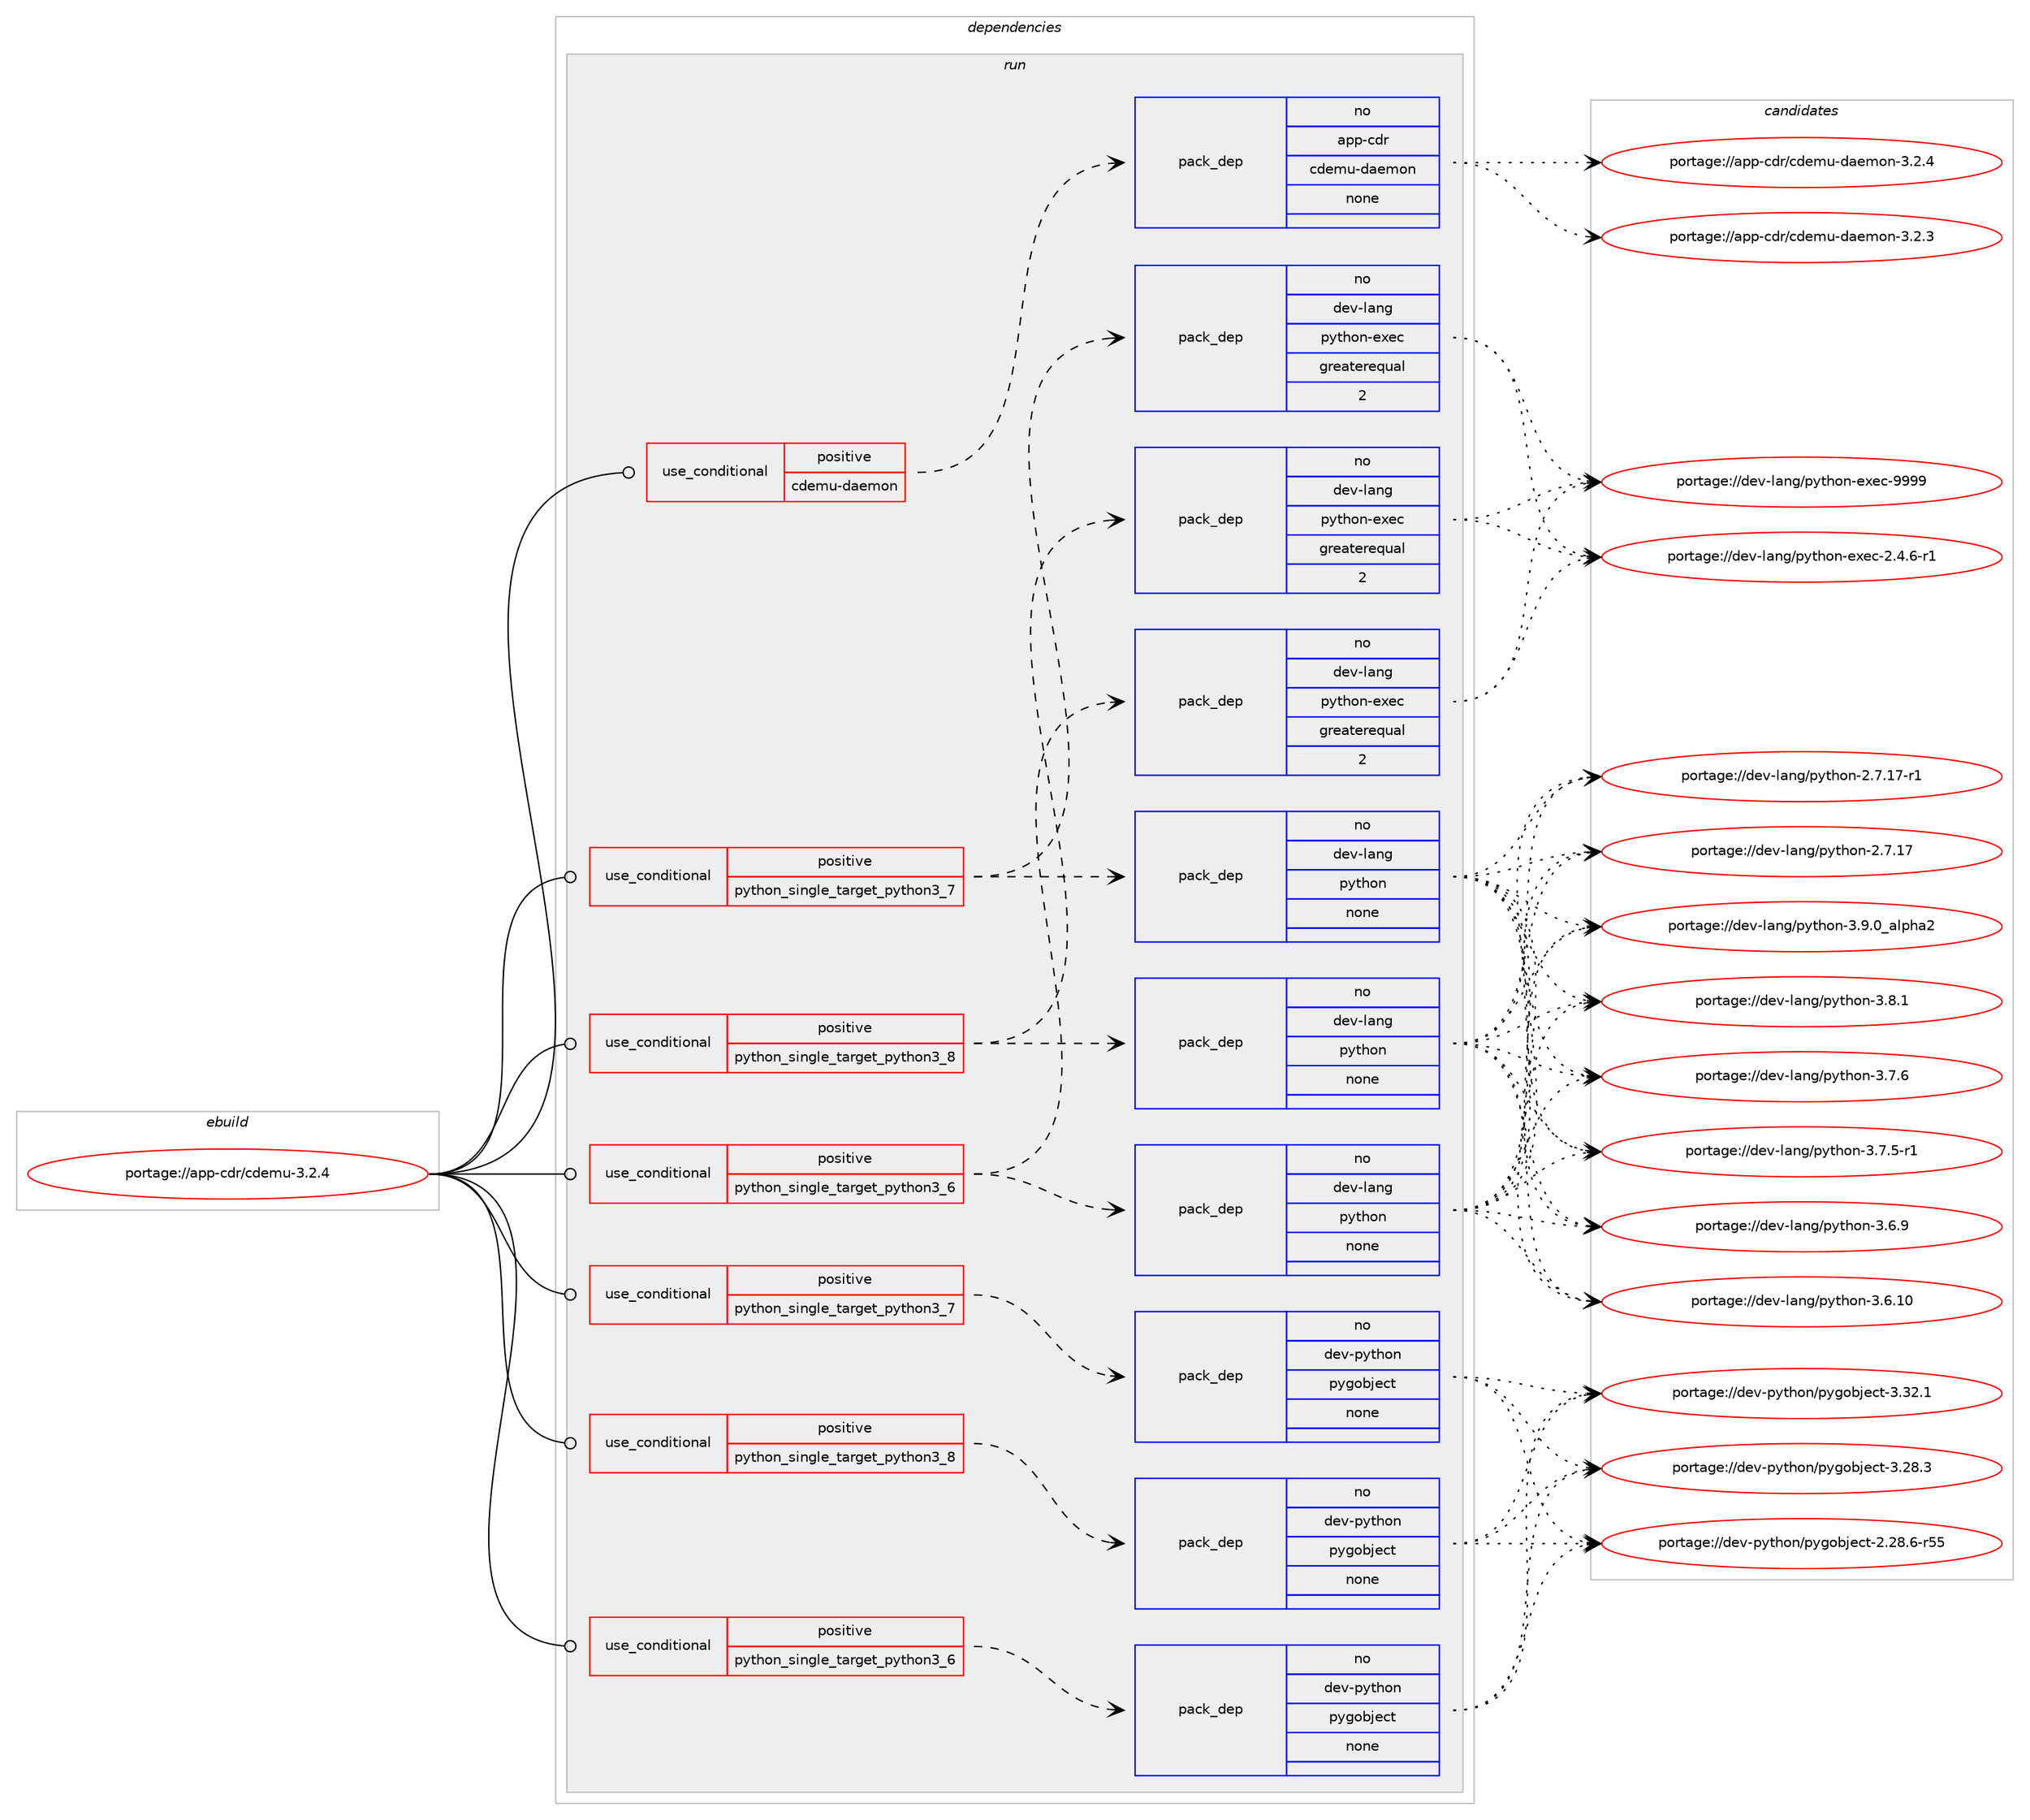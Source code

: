 digraph prolog {

# *************
# Graph options
# *************

newrank=true;
concentrate=true;
compound=true;
graph [rankdir=LR,fontname=Helvetica,fontsize=10,ranksep=1.5];#, ranksep=2.5, nodesep=0.2];
edge  [arrowhead=vee];
node  [fontname=Helvetica,fontsize=10];

# **********
# The ebuild
# **********

subgraph cluster_leftcol {
color=gray;
label=<<i>ebuild</i>>;
id [label="portage://app-cdr/cdemu-3.2.4", color=red, width=4, href="../app-cdr/cdemu-3.2.4.svg"];
}

# ****************
# The dependencies
# ****************

subgraph cluster_midcol {
color=gray;
label=<<i>dependencies</i>>;
subgraph cluster_compile {
fillcolor="#eeeeee";
style=filled;
label=<<i>compile</i>>;
}
subgraph cluster_compileandrun {
fillcolor="#eeeeee";
style=filled;
label=<<i>compile and run</i>>;
}
subgraph cluster_run {
fillcolor="#eeeeee";
style=filled;
label=<<i>run</i>>;
subgraph cond151832 {
dependency644632 [label=<<TABLE BORDER="0" CELLBORDER="1" CELLSPACING="0" CELLPADDING="4"><TR><TD ROWSPAN="3" CELLPADDING="10">use_conditional</TD></TR><TR><TD>positive</TD></TR><TR><TD>cdemu-daemon</TD></TR></TABLE>>, shape=none, color=red];
subgraph pack484218 {
dependency644633 [label=<<TABLE BORDER="0" CELLBORDER="1" CELLSPACING="0" CELLPADDING="4" WIDTH="220"><TR><TD ROWSPAN="6" CELLPADDING="30">pack_dep</TD></TR><TR><TD WIDTH="110">no</TD></TR><TR><TD>app-cdr</TD></TR><TR><TD>cdemu-daemon</TD></TR><TR><TD>none</TD></TR><TR><TD></TD></TR></TABLE>>, shape=none, color=blue];
}
dependency644632:e -> dependency644633:w [weight=20,style="dashed",arrowhead="vee"];
}
id:e -> dependency644632:w [weight=20,style="solid",arrowhead="odot"];
subgraph cond151833 {
dependency644634 [label=<<TABLE BORDER="0" CELLBORDER="1" CELLSPACING="0" CELLPADDING="4"><TR><TD ROWSPAN="3" CELLPADDING="10">use_conditional</TD></TR><TR><TD>positive</TD></TR><TR><TD>python_single_target_python3_6</TD></TR></TABLE>>, shape=none, color=red];
subgraph pack484219 {
dependency644635 [label=<<TABLE BORDER="0" CELLBORDER="1" CELLSPACING="0" CELLPADDING="4" WIDTH="220"><TR><TD ROWSPAN="6" CELLPADDING="30">pack_dep</TD></TR><TR><TD WIDTH="110">no</TD></TR><TR><TD>dev-lang</TD></TR><TR><TD>python</TD></TR><TR><TD>none</TD></TR><TR><TD></TD></TR></TABLE>>, shape=none, color=blue];
}
dependency644634:e -> dependency644635:w [weight=20,style="dashed",arrowhead="vee"];
subgraph pack484220 {
dependency644636 [label=<<TABLE BORDER="0" CELLBORDER="1" CELLSPACING="0" CELLPADDING="4" WIDTH="220"><TR><TD ROWSPAN="6" CELLPADDING="30">pack_dep</TD></TR><TR><TD WIDTH="110">no</TD></TR><TR><TD>dev-lang</TD></TR><TR><TD>python-exec</TD></TR><TR><TD>greaterequal</TD></TR><TR><TD>2</TD></TR></TABLE>>, shape=none, color=blue];
}
dependency644634:e -> dependency644636:w [weight=20,style="dashed",arrowhead="vee"];
}
id:e -> dependency644634:w [weight=20,style="solid",arrowhead="odot"];
subgraph cond151834 {
dependency644637 [label=<<TABLE BORDER="0" CELLBORDER="1" CELLSPACING="0" CELLPADDING="4"><TR><TD ROWSPAN="3" CELLPADDING="10">use_conditional</TD></TR><TR><TD>positive</TD></TR><TR><TD>python_single_target_python3_6</TD></TR></TABLE>>, shape=none, color=red];
subgraph pack484221 {
dependency644638 [label=<<TABLE BORDER="0" CELLBORDER="1" CELLSPACING="0" CELLPADDING="4" WIDTH="220"><TR><TD ROWSPAN="6" CELLPADDING="30">pack_dep</TD></TR><TR><TD WIDTH="110">no</TD></TR><TR><TD>dev-python</TD></TR><TR><TD>pygobject</TD></TR><TR><TD>none</TD></TR><TR><TD></TD></TR></TABLE>>, shape=none, color=blue];
}
dependency644637:e -> dependency644638:w [weight=20,style="dashed",arrowhead="vee"];
}
id:e -> dependency644637:w [weight=20,style="solid",arrowhead="odot"];
subgraph cond151835 {
dependency644639 [label=<<TABLE BORDER="0" CELLBORDER="1" CELLSPACING="0" CELLPADDING="4"><TR><TD ROWSPAN="3" CELLPADDING="10">use_conditional</TD></TR><TR><TD>positive</TD></TR><TR><TD>python_single_target_python3_7</TD></TR></TABLE>>, shape=none, color=red];
subgraph pack484222 {
dependency644640 [label=<<TABLE BORDER="0" CELLBORDER="1" CELLSPACING="0" CELLPADDING="4" WIDTH="220"><TR><TD ROWSPAN="6" CELLPADDING="30">pack_dep</TD></TR><TR><TD WIDTH="110">no</TD></TR><TR><TD>dev-lang</TD></TR><TR><TD>python</TD></TR><TR><TD>none</TD></TR><TR><TD></TD></TR></TABLE>>, shape=none, color=blue];
}
dependency644639:e -> dependency644640:w [weight=20,style="dashed",arrowhead="vee"];
subgraph pack484223 {
dependency644641 [label=<<TABLE BORDER="0" CELLBORDER="1" CELLSPACING="0" CELLPADDING="4" WIDTH="220"><TR><TD ROWSPAN="6" CELLPADDING="30">pack_dep</TD></TR><TR><TD WIDTH="110">no</TD></TR><TR><TD>dev-lang</TD></TR><TR><TD>python-exec</TD></TR><TR><TD>greaterequal</TD></TR><TR><TD>2</TD></TR></TABLE>>, shape=none, color=blue];
}
dependency644639:e -> dependency644641:w [weight=20,style="dashed",arrowhead="vee"];
}
id:e -> dependency644639:w [weight=20,style="solid",arrowhead="odot"];
subgraph cond151836 {
dependency644642 [label=<<TABLE BORDER="0" CELLBORDER="1" CELLSPACING="0" CELLPADDING="4"><TR><TD ROWSPAN="3" CELLPADDING="10">use_conditional</TD></TR><TR><TD>positive</TD></TR><TR><TD>python_single_target_python3_7</TD></TR></TABLE>>, shape=none, color=red];
subgraph pack484224 {
dependency644643 [label=<<TABLE BORDER="0" CELLBORDER="1" CELLSPACING="0" CELLPADDING="4" WIDTH="220"><TR><TD ROWSPAN="6" CELLPADDING="30">pack_dep</TD></TR><TR><TD WIDTH="110">no</TD></TR><TR><TD>dev-python</TD></TR><TR><TD>pygobject</TD></TR><TR><TD>none</TD></TR><TR><TD></TD></TR></TABLE>>, shape=none, color=blue];
}
dependency644642:e -> dependency644643:w [weight=20,style="dashed",arrowhead="vee"];
}
id:e -> dependency644642:w [weight=20,style="solid",arrowhead="odot"];
subgraph cond151837 {
dependency644644 [label=<<TABLE BORDER="0" CELLBORDER="1" CELLSPACING="0" CELLPADDING="4"><TR><TD ROWSPAN="3" CELLPADDING="10">use_conditional</TD></TR><TR><TD>positive</TD></TR><TR><TD>python_single_target_python3_8</TD></TR></TABLE>>, shape=none, color=red];
subgraph pack484225 {
dependency644645 [label=<<TABLE BORDER="0" CELLBORDER="1" CELLSPACING="0" CELLPADDING="4" WIDTH="220"><TR><TD ROWSPAN="6" CELLPADDING="30">pack_dep</TD></TR><TR><TD WIDTH="110">no</TD></TR><TR><TD>dev-lang</TD></TR><TR><TD>python</TD></TR><TR><TD>none</TD></TR><TR><TD></TD></TR></TABLE>>, shape=none, color=blue];
}
dependency644644:e -> dependency644645:w [weight=20,style="dashed",arrowhead="vee"];
subgraph pack484226 {
dependency644646 [label=<<TABLE BORDER="0" CELLBORDER="1" CELLSPACING="0" CELLPADDING="4" WIDTH="220"><TR><TD ROWSPAN="6" CELLPADDING="30">pack_dep</TD></TR><TR><TD WIDTH="110">no</TD></TR><TR><TD>dev-lang</TD></TR><TR><TD>python-exec</TD></TR><TR><TD>greaterequal</TD></TR><TR><TD>2</TD></TR></TABLE>>, shape=none, color=blue];
}
dependency644644:e -> dependency644646:w [weight=20,style="dashed",arrowhead="vee"];
}
id:e -> dependency644644:w [weight=20,style="solid",arrowhead="odot"];
subgraph cond151838 {
dependency644647 [label=<<TABLE BORDER="0" CELLBORDER="1" CELLSPACING="0" CELLPADDING="4"><TR><TD ROWSPAN="3" CELLPADDING="10">use_conditional</TD></TR><TR><TD>positive</TD></TR><TR><TD>python_single_target_python3_8</TD></TR></TABLE>>, shape=none, color=red];
subgraph pack484227 {
dependency644648 [label=<<TABLE BORDER="0" CELLBORDER="1" CELLSPACING="0" CELLPADDING="4" WIDTH="220"><TR><TD ROWSPAN="6" CELLPADDING="30">pack_dep</TD></TR><TR><TD WIDTH="110">no</TD></TR><TR><TD>dev-python</TD></TR><TR><TD>pygobject</TD></TR><TR><TD>none</TD></TR><TR><TD></TD></TR></TABLE>>, shape=none, color=blue];
}
dependency644647:e -> dependency644648:w [weight=20,style="dashed",arrowhead="vee"];
}
id:e -> dependency644647:w [weight=20,style="solid",arrowhead="odot"];
}
}

# **************
# The candidates
# **************

subgraph cluster_choices {
rank=same;
color=gray;
label=<<i>candidates</i>>;

subgraph choice484218 {
color=black;
nodesep=1;
choice97112112459910011447991001011091174510097101109111110455146504652 [label="portage://app-cdr/cdemu-daemon-3.2.4", color=red, width=4,href="../app-cdr/cdemu-daemon-3.2.4.svg"];
choice97112112459910011447991001011091174510097101109111110455146504651 [label="portage://app-cdr/cdemu-daemon-3.2.3", color=red, width=4,href="../app-cdr/cdemu-daemon-3.2.3.svg"];
dependency644633:e -> choice97112112459910011447991001011091174510097101109111110455146504652:w [style=dotted,weight="100"];
dependency644633:e -> choice97112112459910011447991001011091174510097101109111110455146504651:w [style=dotted,weight="100"];
}
subgraph choice484219 {
color=black;
nodesep=1;
choice10010111845108971101034711212111610411111045514657464895971081121049750 [label="portage://dev-lang/python-3.9.0_alpha2", color=red, width=4,href="../dev-lang/python-3.9.0_alpha2.svg"];
choice100101118451089711010347112121116104111110455146564649 [label="portage://dev-lang/python-3.8.1", color=red, width=4,href="../dev-lang/python-3.8.1.svg"];
choice100101118451089711010347112121116104111110455146554654 [label="portage://dev-lang/python-3.7.6", color=red, width=4,href="../dev-lang/python-3.7.6.svg"];
choice1001011184510897110103471121211161041111104551465546534511449 [label="portage://dev-lang/python-3.7.5-r1", color=red, width=4,href="../dev-lang/python-3.7.5-r1.svg"];
choice100101118451089711010347112121116104111110455146544657 [label="portage://dev-lang/python-3.6.9", color=red, width=4,href="../dev-lang/python-3.6.9.svg"];
choice10010111845108971101034711212111610411111045514654464948 [label="portage://dev-lang/python-3.6.10", color=red, width=4,href="../dev-lang/python-3.6.10.svg"];
choice100101118451089711010347112121116104111110455046554649554511449 [label="portage://dev-lang/python-2.7.17-r1", color=red, width=4,href="../dev-lang/python-2.7.17-r1.svg"];
choice10010111845108971101034711212111610411111045504655464955 [label="portage://dev-lang/python-2.7.17", color=red, width=4,href="../dev-lang/python-2.7.17.svg"];
dependency644635:e -> choice10010111845108971101034711212111610411111045514657464895971081121049750:w [style=dotted,weight="100"];
dependency644635:e -> choice100101118451089711010347112121116104111110455146564649:w [style=dotted,weight="100"];
dependency644635:e -> choice100101118451089711010347112121116104111110455146554654:w [style=dotted,weight="100"];
dependency644635:e -> choice1001011184510897110103471121211161041111104551465546534511449:w [style=dotted,weight="100"];
dependency644635:e -> choice100101118451089711010347112121116104111110455146544657:w [style=dotted,weight="100"];
dependency644635:e -> choice10010111845108971101034711212111610411111045514654464948:w [style=dotted,weight="100"];
dependency644635:e -> choice100101118451089711010347112121116104111110455046554649554511449:w [style=dotted,weight="100"];
dependency644635:e -> choice10010111845108971101034711212111610411111045504655464955:w [style=dotted,weight="100"];
}
subgraph choice484220 {
color=black;
nodesep=1;
choice10010111845108971101034711212111610411111045101120101994557575757 [label="portage://dev-lang/python-exec-9999", color=red, width=4,href="../dev-lang/python-exec-9999.svg"];
choice10010111845108971101034711212111610411111045101120101994550465246544511449 [label="portage://dev-lang/python-exec-2.4.6-r1", color=red, width=4,href="../dev-lang/python-exec-2.4.6-r1.svg"];
dependency644636:e -> choice10010111845108971101034711212111610411111045101120101994557575757:w [style=dotted,weight="100"];
dependency644636:e -> choice10010111845108971101034711212111610411111045101120101994550465246544511449:w [style=dotted,weight="100"];
}
subgraph choice484221 {
color=black;
nodesep=1;
choice1001011184511212111610411111047112121103111981061019911645514651504649 [label="portage://dev-python/pygobject-3.32.1", color=red, width=4,href="../dev-python/pygobject-3.32.1.svg"];
choice1001011184511212111610411111047112121103111981061019911645514650564651 [label="portage://dev-python/pygobject-3.28.3", color=red, width=4,href="../dev-python/pygobject-3.28.3.svg"];
choice1001011184511212111610411111047112121103111981061019911645504650564654451145353 [label="portage://dev-python/pygobject-2.28.6-r55", color=red, width=4,href="../dev-python/pygobject-2.28.6-r55.svg"];
dependency644638:e -> choice1001011184511212111610411111047112121103111981061019911645514651504649:w [style=dotted,weight="100"];
dependency644638:e -> choice1001011184511212111610411111047112121103111981061019911645514650564651:w [style=dotted,weight="100"];
dependency644638:e -> choice1001011184511212111610411111047112121103111981061019911645504650564654451145353:w [style=dotted,weight="100"];
}
subgraph choice484222 {
color=black;
nodesep=1;
choice10010111845108971101034711212111610411111045514657464895971081121049750 [label="portage://dev-lang/python-3.9.0_alpha2", color=red, width=4,href="../dev-lang/python-3.9.0_alpha2.svg"];
choice100101118451089711010347112121116104111110455146564649 [label="portage://dev-lang/python-3.8.1", color=red, width=4,href="../dev-lang/python-3.8.1.svg"];
choice100101118451089711010347112121116104111110455146554654 [label="portage://dev-lang/python-3.7.6", color=red, width=4,href="../dev-lang/python-3.7.6.svg"];
choice1001011184510897110103471121211161041111104551465546534511449 [label="portage://dev-lang/python-3.7.5-r1", color=red, width=4,href="../dev-lang/python-3.7.5-r1.svg"];
choice100101118451089711010347112121116104111110455146544657 [label="portage://dev-lang/python-3.6.9", color=red, width=4,href="../dev-lang/python-3.6.9.svg"];
choice10010111845108971101034711212111610411111045514654464948 [label="portage://dev-lang/python-3.6.10", color=red, width=4,href="../dev-lang/python-3.6.10.svg"];
choice100101118451089711010347112121116104111110455046554649554511449 [label="portage://dev-lang/python-2.7.17-r1", color=red, width=4,href="../dev-lang/python-2.7.17-r1.svg"];
choice10010111845108971101034711212111610411111045504655464955 [label="portage://dev-lang/python-2.7.17", color=red, width=4,href="../dev-lang/python-2.7.17.svg"];
dependency644640:e -> choice10010111845108971101034711212111610411111045514657464895971081121049750:w [style=dotted,weight="100"];
dependency644640:e -> choice100101118451089711010347112121116104111110455146564649:w [style=dotted,weight="100"];
dependency644640:e -> choice100101118451089711010347112121116104111110455146554654:w [style=dotted,weight="100"];
dependency644640:e -> choice1001011184510897110103471121211161041111104551465546534511449:w [style=dotted,weight="100"];
dependency644640:e -> choice100101118451089711010347112121116104111110455146544657:w [style=dotted,weight="100"];
dependency644640:e -> choice10010111845108971101034711212111610411111045514654464948:w [style=dotted,weight="100"];
dependency644640:e -> choice100101118451089711010347112121116104111110455046554649554511449:w [style=dotted,weight="100"];
dependency644640:e -> choice10010111845108971101034711212111610411111045504655464955:w [style=dotted,weight="100"];
}
subgraph choice484223 {
color=black;
nodesep=1;
choice10010111845108971101034711212111610411111045101120101994557575757 [label="portage://dev-lang/python-exec-9999", color=red, width=4,href="../dev-lang/python-exec-9999.svg"];
choice10010111845108971101034711212111610411111045101120101994550465246544511449 [label="portage://dev-lang/python-exec-2.4.6-r1", color=red, width=4,href="../dev-lang/python-exec-2.4.6-r1.svg"];
dependency644641:e -> choice10010111845108971101034711212111610411111045101120101994557575757:w [style=dotted,weight="100"];
dependency644641:e -> choice10010111845108971101034711212111610411111045101120101994550465246544511449:w [style=dotted,weight="100"];
}
subgraph choice484224 {
color=black;
nodesep=1;
choice1001011184511212111610411111047112121103111981061019911645514651504649 [label="portage://dev-python/pygobject-3.32.1", color=red, width=4,href="../dev-python/pygobject-3.32.1.svg"];
choice1001011184511212111610411111047112121103111981061019911645514650564651 [label="portage://dev-python/pygobject-3.28.3", color=red, width=4,href="../dev-python/pygobject-3.28.3.svg"];
choice1001011184511212111610411111047112121103111981061019911645504650564654451145353 [label="portage://dev-python/pygobject-2.28.6-r55", color=red, width=4,href="../dev-python/pygobject-2.28.6-r55.svg"];
dependency644643:e -> choice1001011184511212111610411111047112121103111981061019911645514651504649:w [style=dotted,weight="100"];
dependency644643:e -> choice1001011184511212111610411111047112121103111981061019911645514650564651:w [style=dotted,weight="100"];
dependency644643:e -> choice1001011184511212111610411111047112121103111981061019911645504650564654451145353:w [style=dotted,weight="100"];
}
subgraph choice484225 {
color=black;
nodesep=1;
choice10010111845108971101034711212111610411111045514657464895971081121049750 [label="portage://dev-lang/python-3.9.0_alpha2", color=red, width=4,href="../dev-lang/python-3.9.0_alpha2.svg"];
choice100101118451089711010347112121116104111110455146564649 [label="portage://dev-lang/python-3.8.1", color=red, width=4,href="../dev-lang/python-3.8.1.svg"];
choice100101118451089711010347112121116104111110455146554654 [label="portage://dev-lang/python-3.7.6", color=red, width=4,href="../dev-lang/python-3.7.6.svg"];
choice1001011184510897110103471121211161041111104551465546534511449 [label="portage://dev-lang/python-3.7.5-r1", color=red, width=4,href="../dev-lang/python-3.7.5-r1.svg"];
choice100101118451089711010347112121116104111110455146544657 [label="portage://dev-lang/python-3.6.9", color=red, width=4,href="../dev-lang/python-3.6.9.svg"];
choice10010111845108971101034711212111610411111045514654464948 [label="portage://dev-lang/python-3.6.10", color=red, width=4,href="../dev-lang/python-3.6.10.svg"];
choice100101118451089711010347112121116104111110455046554649554511449 [label="portage://dev-lang/python-2.7.17-r1", color=red, width=4,href="../dev-lang/python-2.7.17-r1.svg"];
choice10010111845108971101034711212111610411111045504655464955 [label="portage://dev-lang/python-2.7.17", color=red, width=4,href="../dev-lang/python-2.7.17.svg"];
dependency644645:e -> choice10010111845108971101034711212111610411111045514657464895971081121049750:w [style=dotted,weight="100"];
dependency644645:e -> choice100101118451089711010347112121116104111110455146564649:w [style=dotted,weight="100"];
dependency644645:e -> choice100101118451089711010347112121116104111110455146554654:w [style=dotted,weight="100"];
dependency644645:e -> choice1001011184510897110103471121211161041111104551465546534511449:w [style=dotted,weight="100"];
dependency644645:e -> choice100101118451089711010347112121116104111110455146544657:w [style=dotted,weight="100"];
dependency644645:e -> choice10010111845108971101034711212111610411111045514654464948:w [style=dotted,weight="100"];
dependency644645:e -> choice100101118451089711010347112121116104111110455046554649554511449:w [style=dotted,weight="100"];
dependency644645:e -> choice10010111845108971101034711212111610411111045504655464955:w [style=dotted,weight="100"];
}
subgraph choice484226 {
color=black;
nodesep=1;
choice10010111845108971101034711212111610411111045101120101994557575757 [label="portage://dev-lang/python-exec-9999", color=red, width=4,href="../dev-lang/python-exec-9999.svg"];
choice10010111845108971101034711212111610411111045101120101994550465246544511449 [label="portage://dev-lang/python-exec-2.4.6-r1", color=red, width=4,href="../dev-lang/python-exec-2.4.6-r1.svg"];
dependency644646:e -> choice10010111845108971101034711212111610411111045101120101994557575757:w [style=dotted,weight="100"];
dependency644646:e -> choice10010111845108971101034711212111610411111045101120101994550465246544511449:w [style=dotted,weight="100"];
}
subgraph choice484227 {
color=black;
nodesep=1;
choice1001011184511212111610411111047112121103111981061019911645514651504649 [label="portage://dev-python/pygobject-3.32.1", color=red, width=4,href="../dev-python/pygobject-3.32.1.svg"];
choice1001011184511212111610411111047112121103111981061019911645514650564651 [label="portage://dev-python/pygobject-3.28.3", color=red, width=4,href="../dev-python/pygobject-3.28.3.svg"];
choice1001011184511212111610411111047112121103111981061019911645504650564654451145353 [label="portage://dev-python/pygobject-2.28.6-r55", color=red, width=4,href="../dev-python/pygobject-2.28.6-r55.svg"];
dependency644648:e -> choice1001011184511212111610411111047112121103111981061019911645514651504649:w [style=dotted,weight="100"];
dependency644648:e -> choice1001011184511212111610411111047112121103111981061019911645514650564651:w [style=dotted,weight="100"];
dependency644648:e -> choice1001011184511212111610411111047112121103111981061019911645504650564654451145353:w [style=dotted,weight="100"];
}
}

}
